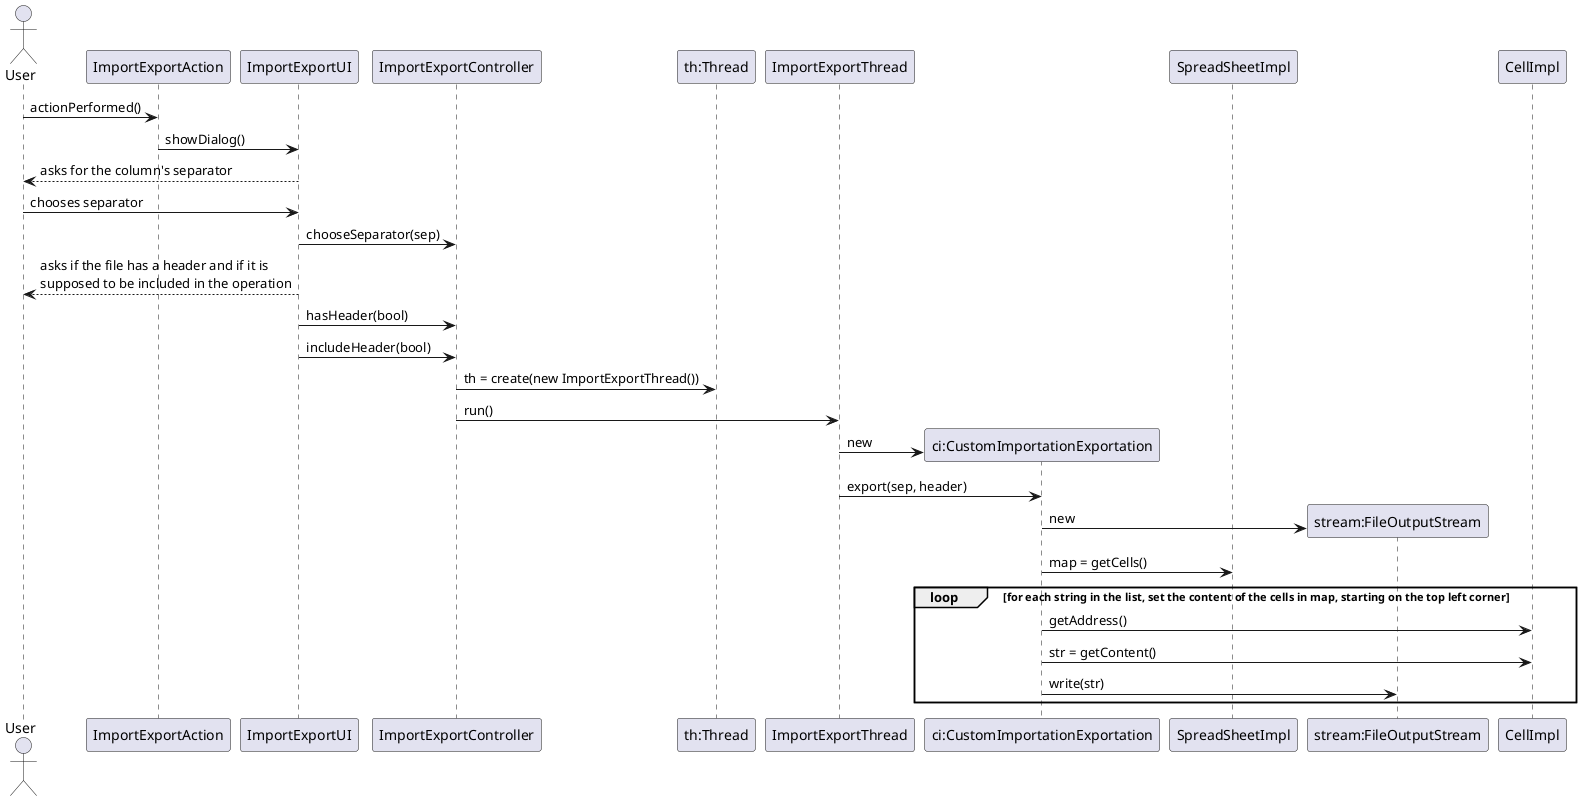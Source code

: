 @startuml doc-files/export_to_text_file_ipc04_01.png
 actor User
 participant "ImportExportAction" as iea
 participant "ImportExportUI" as ui
 participant "ImportExportController" as ctrl
 participant "th:Thread" as th
 participant "ImportExportThread" as thr
 participant "ci:CustomImportationExportation" as cie
 participant "SpreadSheetImpl" as ssi
 participant "stream:FileOutputStream" as fos

User -> iea : actionPerformed()
iea -> ui : showDialog()
User <-- ui : asks for the column's separator
User -> ui : chooses separator
ui -> ctrl : chooseSeparator(sep)
User <-- ui : asks if the file has a header and if it is \nsupposed to be included in the operation
ui -> ctrl : hasHeader(bool)
ui -> ctrl : includeHeader(bool)
ctrl -> th : th = create(new ImportExportThread())
ctrl -> thr : run()
create cie
thr -> cie : new
thr -> cie : export(sep, header)
create fos
cie -> fos : new
cie -> ssi : map = getCells()

loop for each string in the list, set the content of the cells in map, starting on the top left corner
cie -> CellImpl : getAddress()
cie -> CellImpl : str = getContent()
cie -> fos : write(str)
end loop





@enduml
